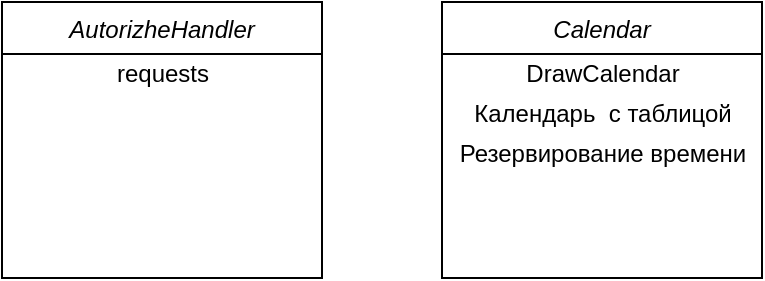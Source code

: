 <mxfile version="13.10.5" type="github">
  <diagram id="C5RBs43oDa-KdzZeNtuy" name="Page-1">
    <mxGraphModel dx="946" dy="617" grid="1" gridSize="10" guides="1" tooltips="1" connect="1" arrows="1" fold="1" page="1" pageScale="1" pageWidth="827" pageHeight="1169" math="0" shadow="0">
      <root>
        <mxCell id="WIyWlLk6GJQsqaUBKTNV-0" />
        <mxCell id="WIyWlLk6GJQsqaUBKTNV-1" parent="WIyWlLk6GJQsqaUBKTNV-0" />
        <mxCell id="zkfFHV4jXpPFQw0GAbJ--0" value="AutorizheHandler" style="swimlane;fontStyle=2;align=center;verticalAlign=top;childLayout=stackLayout;horizontal=1;startSize=26;horizontalStack=0;resizeParent=1;resizeLast=0;collapsible=1;marginBottom=0;rounded=0;shadow=0;strokeWidth=1;" parent="WIyWlLk6GJQsqaUBKTNV-1" vertex="1">
          <mxGeometry x="60" y="120" width="160" height="138" as="geometry">
            <mxRectangle x="230" y="140" width="160" height="26" as="alternateBounds" />
          </mxGeometry>
        </mxCell>
        <mxCell id="0CNv7wmXT1XwUgD4GJ1E-6" value="requests" style="text;html=1;align=center;verticalAlign=middle;resizable=0;points=[];autosize=1;" vertex="1" parent="zkfFHV4jXpPFQw0GAbJ--0">
          <mxGeometry y="26" width="160" height="20" as="geometry" />
        </mxCell>
        <mxCell id="0CNv7wmXT1XwUgD4GJ1E-4" value="Calendar" style="swimlane;fontStyle=2;align=center;verticalAlign=top;childLayout=stackLayout;horizontal=1;startSize=26;horizontalStack=0;resizeParent=1;resizeLast=0;collapsible=1;marginBottom=0;rounded=0;shadow=0;strokeWidth=1;" vertex="1" parent="WIyWlLk6GJQsqaUBKTNV-1">
          <mxGeometry x="280" y="120" width="160" height="138" as="geometry">
            <mxRectangle x="230" y="140" width="160" height="26" as="alternateBounds" />
          </mxGeometry>
        </mxCell>
        <mxCell id="0CNv7wmXT1XwUgD4GJ1E-7" value="DrawCalendar" style="text;html=1;align=center;verticalAlign=middle;resizable=0;points=[];autosize=1;" vertex="1" parent="0CNv7wmXT1XwUgD4GJ1E-4">
          <mxGeometry y="26" width="160" height="20" as="geometry" />
        </mxCell>
        <mxCell id="0CNv7wmXT1XwUgD4GJ1E-8" value="Календарь &amp;nbsp;с таблицой" style="text;html=1;align=center;verticalAlign=middle;resizable=0;points=[];autosize=1;" vertex="1" parent="0CNv7wmXT1XwUgD4GJ1E-4">
          <mxGeometry y="46" width="160" height="20" as="geometry" />
        </mxCell>
        <mxCell id="0CNv7wmXT1XwUgD4GJ1E-9" value="Резервирование времени" style="text;html=1;align=center;verticalAlign=middle;resizable=0;points=[];autosize=1;" vertex="1" parent="0CNv7wmXT1XwUgD4GJ1E-4">
          <mxGeometry y="66" width="160" height="20" as="geometry" />
        </mxCell>
      </root>
    </mxGraphModel>
  </diagram>
</mxfile>
